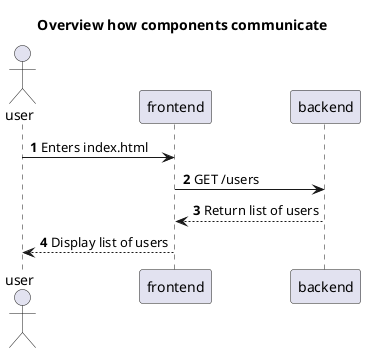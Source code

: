 @startuml

title Overview how components communicate
autonumber

actor user
user -> frontend: Enters index.html
frontend -> backend : GET /users
frontend <-- backend : Return list of users
frontend --> user : Display list of users

@enduml
